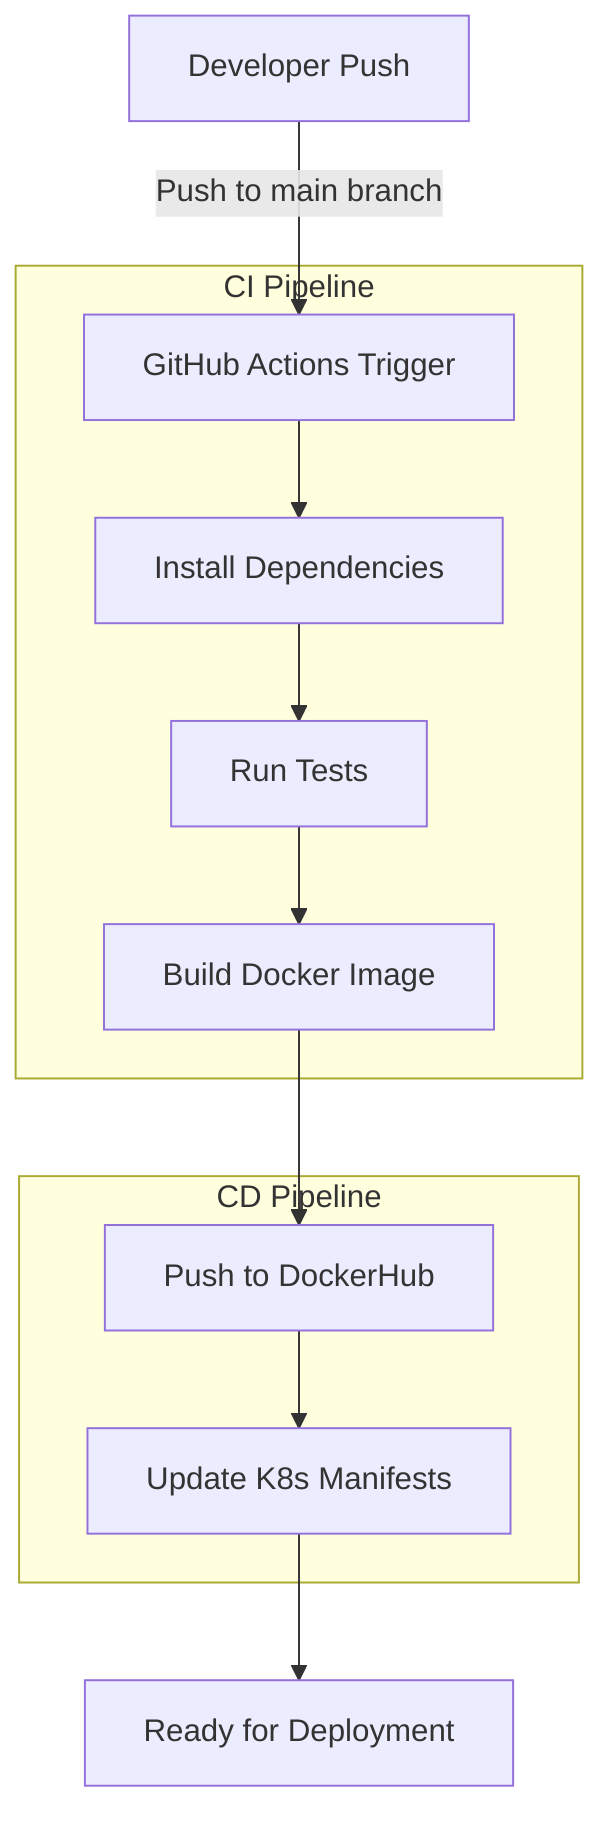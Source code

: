 flowchart TB
    A[Developer Push] -->|Push to main branch| B[GitHub Actions Trigger]
    
    subgraph "CI Pipeline"
    B --> C[Install Dependencies]
    C --> D[Run Tests]
    D --> E[Build Docker Image]
    end
    
    subgraph "CD Pipeline"
    E --> F[Push to DockerHub]
    F --> G[Update K8s Manifests]
    end
    
    G --> H[Ready for Deployment]